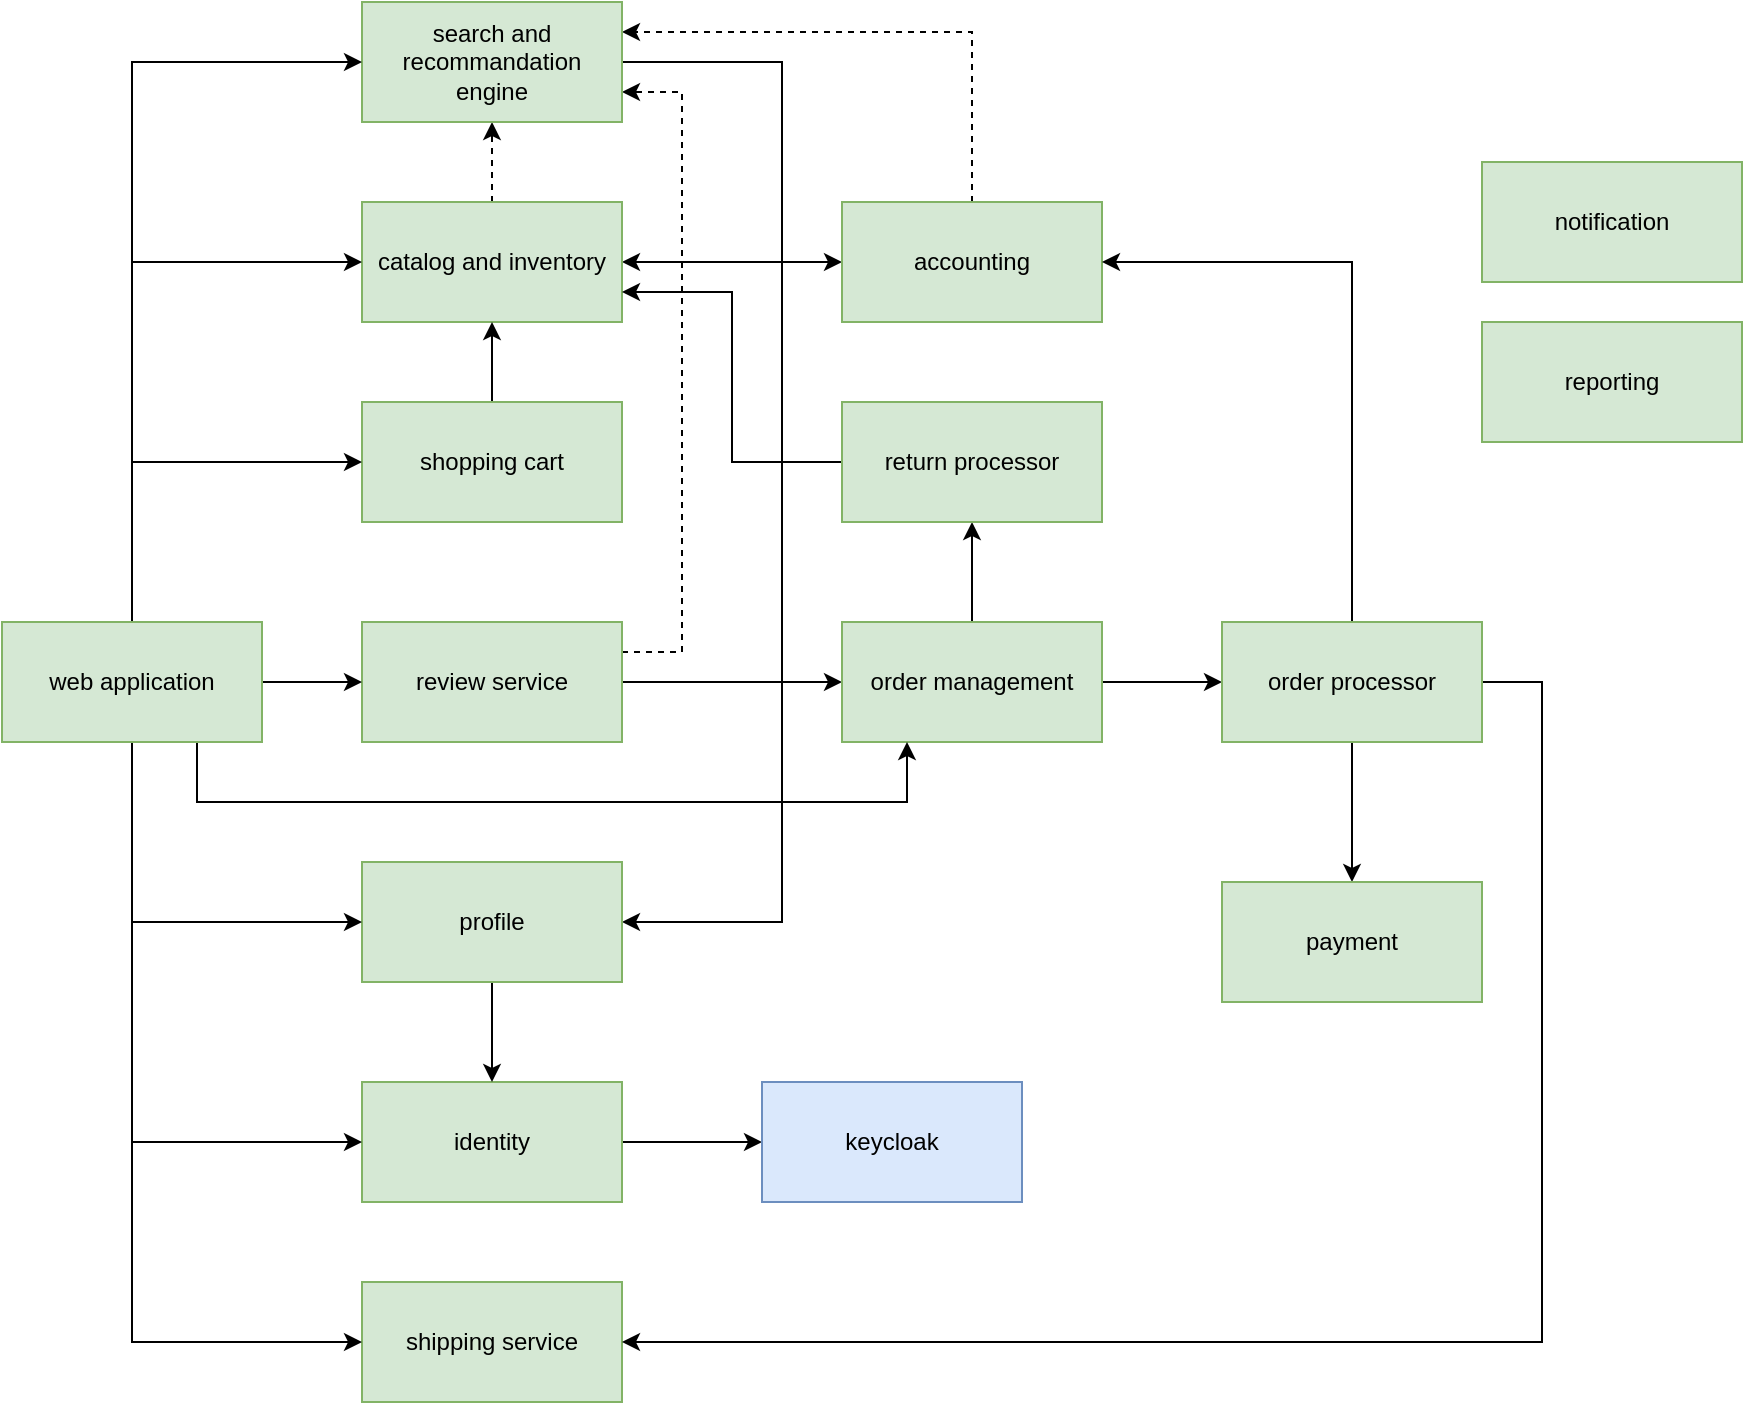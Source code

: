 <mxfile version="24.0.5" type="github">
  <diagram name="Page-1" id="FEUzagKps-RWrclbNPCi">
    <mxGraphModel dx="2261" dy="696" grid="1" gridSize="10" guides="1" tooltips="1" connect="1" arrows="1" fold="1" page="1" pageScale="1" pageWidth="827" pageHeight="1169" math="0" shadow="0">
      <root>
        <mxCell id="0" />
        <mxCell id="1" parent="0" />
        <mxCell id="fPG9CJyI1WqnSzjEBPLk-35" style="edgeStyle=orthogonalEdgeStyle;rounded=0;orthogonalLoop=1;jettySize=auto;html=1;exitX=1;exitY=0.5;exitDx=0;exitDy=0;entryX=0;entryY=0.5;entryDx=0;entryDy=0;startArrow=classic;startFill=1;" edge="1" parent="1" source="fPG9CJyI1WqnSzjEBPLk-1" target="fPG9CJyI1WqnSzjEBPLk-3">
          <mxGeometry relative="1" as="geometry" />
        </mxCell>
        <mxCell id="fPG9CJyI1WqnSzjEBPLk-44" style="edgeStyle=orthogonalEdgeStyle;rounded=0;orthogonalLoop=1;jettySize=auto;html=1;entryX=0.5;entryY=1;entryDx=0;entryDy=0;dashed=1;" edge="1" parent="1" source="fPG9CJyI1WqnSzjEBPLk-1" target="fPG9CJyI1WqnSzjEBPLk-8">
          <mxGeometry relative="1" as="geometry" />
        </mxCell>
        <mxCell id="fPG9CJyI1WqnSzjEBPLk-1" value="catalog and inventory" style="rounded=0;whiteSpace=wrap;html=1;fillColor=#d5e8d4;strokeColor=#82b366;" vertex="1" parent="1">
          <mxGeometry x="80" y="140" width="130" height="60" as="geometry" />
        </mxCell>
        <mxCell id="fPG9CJyI1WqnSzjEBPLk-47" style="edgeStyle=orthogonalEdgeStyle;rounded=0;orthogonalLoop=1;jettySize=auto;html=1;entryX=1;entryY=0.25;entryDx=0;entryDy=0;dashed=1;" edge="1" parent="1" source="fPG9CJyI1WqnSzjEBPLk-3" target="fPG9CJyI1WqnSzjEBPLk-8">
          <mxGeometry relative="1" as="geometry">
            <Array as="points">
              <mxPoint x="385" y="55" />
            </Array>
          </mxGeometry>
        </mxCell>
        <mxCell id="fPG9CJyI1WqnSzjEBPLk-3" value="accounting" style="rounded=0;whiteSpace=wrap;html=1;fillColor=#d5e8d4;strokeColor=#82b366;" vertex="1" parent="1">
          <mxGeometry x="320" y="140" width="130" height="60" as="geometry" />
        </mxCell>
        <mxCell id="fPG9CJyI1WqnSzjEBPLk-36" style="edgeStyle=orthogonalEdgeStyle;rounded=0;orthogonalLoop=1;jettySize=auto;html=1;exitX=1;exitY=0.5;exitDx=0;exitDy=0;entryX=0;entryY=0.5;entryDx=0;entryDy=0;" edge="1" parent="1" source="fPG9CJyI1WqnSzjEBPLk-5" target="fPG9CJyI1WqnSzjEBPLk-6">
          <mxGeometry relative="1" as="geometry" />
        </mxCell>
        <mxCell id="fPG9CJyI1WqnSzjEBPLk-48" style="edgeStyle=orthogonalEdgeStyle;rounded=0;orthogonalLoop=1;jettySize=auto;html=1;exitX=1;exitY=0.25;exitDx=0;exitDy=0;entryX=1;entryY=0.75;entryDx=0;entryDy=0;dashed=1;" edge="1" parent="1" source="fPG9CJyI1WqnSzjEBPLk-5" target="fPG9CJyI1WqnSzjEBPLk-8">
          <mxGeometry relative="1" as="geometry">
            <Array as="points">
              <mxPoint x="240" y="365" />
              <mxPoint x="240" y="85" />
            </Array>
          </mxGeometry>
        </mxCell>
        <mxCell id="fPG9CJyI1WqnSzjEBPLk-5" value="review service" style="rounded=0;whiteSpace=wrap;html=1;fillColor=#d5e8d4;strokeColor=#82b366;" vertex="1" parent="1">
          <mxGeometry x="80" y="350" width="130" height="60" as="geometry" />
        </mxCell>
        <mxCell id="fPG9CJyI1WqnSzjEBPLk-25" style="edgeStyle=orthogonalEdgeStyle;rounded=0;orthogonalLoop=1;jettySize=auto;html=1;exitX=1;exitY=0.5;exitDx=0;exitDy=0;entryX=0;entryY=0.5;entryDx=0;entryDy=0;startArrow=none;startFill=0;" edge="1" parent="1" source="fPG9CJyI1WqnSzjEBPLk-6" target="fPG9CJyI1WqnSzjEBPLk-23">
          <mxGeometry relative="1" as="geometry" />
        </mxCell>
        <mxCell id="fPG9CJyI1WqnSzjEBPLk-38" style="edgeStyle=orthogonalEdgeStyle;rounded=0;orthogonalLoop=1;jettySize=auto;html=1;" edge="1" parent="1" source="fPG9CJyI1WqnSzjEBPLk-6" target="fPG9CJyI1WqnSzjEBPLk-13">
          <mxGeometry relative="1" as="geometry" />
        </mxCell>
        <mxCell id="fPG9CJyI1WqnSzjEBPLk-6" value="order management" style="rounded=0;whiteSpace=wrap;html=1;fillColor=#d5e8d4;strokeColor=#82b366;" vertex="1" parent="1">
          <mxGeometry x="320" y="350" width="130" height="60" as="geometry" />
        </mxCell>
        <mxCell id="fPG9CJyI1WqnSzjEBPLk-7" value="reporting" style="rounded=0;whiteSpace=wrap;html=1;fillColor=#d5e8d4;strokeColor=#82b366;" vertex="1" parent="1">
          <mxGeometry x="640" y="200" width="130" height="60" as="geometry" />
        </mxCell>
        <mxCell id="fPG9CJyI1WqnSzjEBPLk-50" style="edgeStyle=orthogonalEdgeStyle;rounded=0;orthogonalLoop=1;jettySize=auto;html=1;exitX=1;exitY=0.5;exitDx=0;exitDy=0;entryX=1;entryY=0.5;entryDx=0;entryDy=0;" edge="1" parent="1" source="fPG9CJyI1WqnSzjEBPLk-8" target="fPG9CJyI1WqnSzjEBPLk-15">
          <mxGeometry relative="1" as="geometry">
            <Array as="points">
              <mxPoint x="290" y="70" />
              <mxPoint x="290" y="500" />
            </Array>
          </mxGeometry>
        </mxCell>
        <mxCell id="fPG9CJyI1WqnSzjEBPLk-8" value="search and recommandation engine" style="rounded=0;whiteSpace=wrap;html=1;fillColor=#d5e8d4;strokeColor=#82b366;" vertex="1" parent="1">
          <mxGeometry x="80" y="40" width="130" height="60" as="geometry" />
        </mxCell>
        <mxCell id="fPG9CJyI1WqnSzjEBPLk-9" value="shipping service" style="rounded=0;whiteSpace=wrap;html=1;fillColor=#d5e8d4;strokeColor=#82b366;" vertex="1" parent="1">
          <mxGeometry x="80" y="680" width="130" height="60" as="geometry" />
        </mxCell>
        <mxCell id="fPG9CJyI1WqnSzjEBPLk-34" style="edgeStyle=orthogonalEdgeStyle;rounded=0;orthogonalLoop=1;jettySize=auto;html=1;entryX=0.5;entryY=1;entryDx=0;entryDy=0;" edge="1" parent="1" source="fPG9CJyI1WqnSzjEBPLk-10" target="fPG9CJyI1WqnSzjEBPLk-1">
          <mxGeometry relative="1" as="geometry" />
        </mxCell>
        <mxCell id="fPG9CJyI1WqnSzjEBPLk-10" value="shopping cart" style="rounded=0;whiteSpace=wrap;html=1;fillColor=#d5e8d4;strokeColor=#82b366;" vertex="1" parent="1">
          <mxGeometry x="80" y="240" width="130" height="60" as="geometry" />
        </mxCell>
        <mxCell id="fPG9CJyI1WqnSzjEBPLk-51" style="edgeStyle=orthogonalEdgeStyle;rounded=0;orthogonalLoop=1;jettySize=auto;html=1;exitX=1;exitY=0.5;exitDx=0;exitDy=0;entryX=0;entryY=0.5;entryDx=0;entryDy=0;" edge="1" parent="1" source="fPG9CJyI1WqnSzjEBPLk-11" target="fPG9CJyI1WqnSzjEBPLk-12">
          <mxGeometry relative="1" as="geometry" />
        </mxCell>
        <mxCell id="fPG9CJyI1WqnSzjEBPLk-11" value="identity" style="rounded=0;whiteSpace=wrap;html=1;fillColor=#d5e8d4;strokeColor=#82b366;" vertex="1" parent="1">
          <mxGeometry x="80" y="580" width="130" height="60" as="geometry" />
        </mxCell>
        <mxCell id="fPG9CJyI1WqnSzjEBPLk-12" value="keycloak" style="rounded=0;whiteSpace=wrap;html=1;fillColor=#dae8fc;strokeColor=#6c8ebf;" vertex="1" parent="1">
          <mxGeometry x="280" y="580" width="130" height="60" as="geometry" />
        </mxCell>
        <mxCell id="fPG9CJyI1WqnSzjEBPLk-39" style="edgeStyle=orthogonalEdgeStyle;rounded=0;orthogonalLoop=1;jettySize=auto;html=1;exitX=0;exitY=0.5;exitDx=0;exitDy=0;entryX=1;entryY=0.75;entryDx=0;entryDy=0;" edge="1" parent="1" source="fPG9CJyI1WqnSzjEBPLk-13" target="fPG9CJyI1WqnSzjEBPLk-1">
          <mxGeometry relative="1" as="geometry" />
        </mxCell>
        <mxCell id="fPG9CJyI1WqnSzjEBPLk-13" value="return processor" style="rounded=0;whiteSpace=wrap;html=1;fillColor=#d5e8d4;strokeColor=#82b366;" vertex="1" parent="1">
          <mxGeometry x="320" y="240" width="130" height="60" as="geometry" />
        </mxCell>
        <mxCell id="fPG9CJyI1WqnSzjEBPLk-14" value="notification" style="whiteSpace=wrap;html=1;fillColor=#d5e8d4;strokeColor=#82b366;rounded=0;" vertex="1" parent="1">
          <mxGeometry x="640" y="120" width="130" height="60" as="geometry" />
        </mxCell>
        <mxCell id="fPG9CJyI1WqnSzjEBPLk-20" style="edgeStyle=orthogonalEdgeStyle;rounded=0;orthogonalLoop=1;jettySize=auto;html=1;entryX=0.5;entryY=0;entryDx=0;entryDy=0;" edge="1" parent="1" source="fPG9CJyI1WqnSzjEBPLk-15" target="fPG9CJyI1WqnSzjEBPLk-11">
          <mxGeometry relative="1" as="geometry" />
        </mxCell>
        <mxCell id="fPG9CJyI1WqnSzjEBPLk-15" value="profile" style="rounded=0;whiteSpace=wrap;html=1;fillColor=#d5e8d4;strokeColor=#82b366;" vertex="1" parent="1">
          <mxGeometry x="80" y="470" width="130" height="60" as="geometry" />
        </mxCell>
        <mxCell id="fPG9CJyI1WqnSzjEBPLk-21" style="edgeStyle=orthogonalEdgeStyle;rounded=0;orthogonalLoop=1;jettySize=auto;html=1;exitX=0.5;exitY=1;exitDx=0;exitDy=0;entryX=0;entryY=0.5;entryDx=0;entryDy=0;startArrow=none;startFill=0;" edge="1" parent="1" source="fPG9CJyI1WqnSzjEBPLk-19" target="fPG9CJyI1WqnSzjEBPLk-15">
          <mxGeometry relative="1" as="geometry" />
        </mxCell>
        <mxCell id="fPG9CJyI1WqnSzjEBPLk-28" style="edgeStyle=orthogonalEdgeStyle;rounded=0;orthogonalLoop=1;jettySize=auto;html=1;entryX=0;entryY=0.5;entryDx=0;entryDy=0;" edge="1" parent="1" source="fPG9CJyI1WqnSzjEBPLk-19" target="fPG9CJyI1WqnSzjEBPLk-11">
          <mxGeometry relative="1" as="geometry">
            <Array as="points">
              <mxPoint x="-35" y="610" />
            </Array>
          </mxGeometry>
        </mxCell>
        <mxCell id="fPG9CJyI1WqnSzjEBPLk-31" style="edgeStyle=orthogonalEdgeStyle;rounded=0;orthogonalLoop=1;jettySize=auto;html=1;exitX=1;exitY=0.5;exitDx=0;exitDy=0;entryX=0;entryY=0.5;entryDx=0;entryDy=0;" edge="1" parent="1" source="fPG9CJyI1WqnSzjEBPLk-19" target="fPG9CJyI1WqnSzjEBPLk-5">
          <mxGeometry relative="1" as="geometry" />
        </mxCell>
        <mxCell id="fPG9CJyI1WqnSzjEBPLk-33" style="edgeStyle=orthogonalEdgeStyle;rounded=0;orthogonalLoop=1;jettySize=auto;html=1;entryX=0;entryY=0.5;entryDx=0;entryDy=0;" edge="1" parent="1" source="fPG9CJyI1WqnSzjEBPLk-19" target="fPG9CJyI1WqnSzjEBPLk-10">
          <mxGeometry relative="1" as="geometry">
            <Array as="points">
              <mxPoint x="-35" y="270" />
            </Array>
          </mxGeometry>
        </mxCell>
        <mxCell id="fPG9CJyI1WqnSzjEBPLk-37" style="edgeStyle=orthogonalEdgeStyle;rounded=0;orthogonalLoop=1;jettySize=auto;html=1;entryX=0;entryY=0.5;entryDx=0;entryDy=0;" edge="1" parent="1" source="fPG9CJyI1WqnSzjEBPLk-19" target="fPG9CJyI1WqnSzjEBPLk-1">
          <mxGeometry relative="1" as="geometry">
            <Array as="points">
              <mxPoint x="-35" y="170" />
            </Array>
          </mxGeometry>
        </mxCell>
        <mxCell id="fPG9CJyI1WqnSzjEBPLk-40" style="edgeStyle=orthogonalEdgeStyle;rounded=0;orthogonalLoop=1;jettySize=auto;html=1;exitX=0.75;exitY=1;exitDx=0;exitDy=0;entryX=0.25;entryY=1;entryDx=0;entryDy=0;" edge="1" parent="1" source="fPG9CJyI1WqnSzjEBPLk-19" target="fPG9CJyI1WqnSzjEBPLk-6">
          <mxGeometry relative="1" as="geometry">
            <Array as="points">
              <mxPoint x="-2" y="440" />
              <mxPoint x="353" y="440" />
            </Array>
          </mxGeometry>
        </mxCell>
        <mxCell id="fPG9CJyI1WqnSzjEBPLk-43" style="edgeStyle=orthogonalEdgeStyle;rounded=0;orthogonalLoop=1;jettySize=auto;html=1;entryX=0;entryY=0.5;entryDx=0;entryDy=0;" edge="1" parent="1" source="fPG9CJyI1WqnSzjEBPLk-19" target="fPG9CJyI1WqnSzjEBPLk-8">
          <mxGeometry relative="1" as="geometry">
            <Array as="points">
              <mxPoint x="-35" y="70" />
            </Array>
          </mxGeometry>
        </mxCell>
        <mxCell id="fPG9CJyI1WqnSzjEBPLk-53" style="edgeStyle=orthogonalEdgeStyle;rounded=0;orthogonalLoop=1;jettySize=auto;html=1;entryX=0;entryY=0.5;entryDx=0;entryDy=0;" edge="1" parent="1" source="fPG9CJyI1WqnSzjEBPLk-19" target="fPG9CJyI1WqnSzjEBPLk-9">
          <mxGeometry relative="1" as="geometry">
            <Array as="points">
              <mxPoint x="-35" y="710" />
            </Array>
          </mxGeometry>
        </mxCell>
        <mxCell id="fPG9CJyI1WqnSzjEBPLk-19" value="web application" style="rounded=0;whiteSpace=wrap;html=1;fillColor=#d5e8d4;strokeColor=#82b366;" vertex="1" parent="1">
          <mxGeometry x="-100" y="350" width="130" height="60" as="geometry" />
        </mxCell>
        <mxCell id="fPG9CJyI1WqnSzjEBPLk-27" style="edgeStyle=orthogonalEdgeStyle;rounded=0;orthogonalLoop=1;jettySize=auto;html=1;" edge="1" parent="1" source="fPG9CJyI1WqnSzjEBPLk-23" target="fPG9CJyI1WqnSzjEBPLk-24">
          <mxGeometry relative="1" as="geometry" />
        </mxCell>
        <mxCell id="fPG9CJyI1WqnSzjEBPLk-32" style="edgeStyle=orthogonalEdgeStyle;rounded=0;orthogonalLoop=1;jettySize=auto;html=1;exitX=1;exitY=0.5;exitDx=0;exitDy=0;entryX=1;entryY=0.5;entryDx=0;entryDy=0;" edge="1" parent="1" source="fPG9CJyI1WqnSzjEBPLk-23" target="fPG9CJyI1WqnSzjEBPLk-9">
          <mxGeometry relative="1" as="geometry">
            <Array as="points">
              <mxPoint x="670" y="380" />
              <mxPoint x="670" y="710" />
            </Array>
          </mxGeometry>
        </mxCell>
        <mxCell id="fPG9CJyI1WqnSzjEBPLk-42" style="edgeStyle=orthogonalEdgeStyle;rounded=0;orthogonalLoop=1;jettySize=auto;html=1;exitX=0.5;exitY=0;exitDx=0;exitDy=0;entryX=1;entryY=0.5;entryDx=0;entryDy=0;" edge="1" parent="1" source="fPG9CJyI1WqnSzjEBPLk-23" target="fPG9CJyI1WqnSzjEBPLk-3">
          <mxGeometry relative="1" as="geometry" />
        </mxCell>
        <mxCell id="fPG9CJyI1WqnSzjEBPLk-23" value="order processor" style="rounded=0;whiteSpace=wrap;html=1;fillColor=#d5e8d4;strokeColor=#82b366;" vertex="1" parent="1">
          <mxGeometry x="510" y="350" width="130" height="60" as="geometry" />
        </mxCell>
        <mxCell id="fPG9CJyI1WqnSzjEBPLk-24" value="payment" style="whiteSpace=wrap;html=1;fillColor=#d5e8d4;strokeColor=#82b366;rounded=0;" vertex="1" parent="1">
          <mxGeometry x="510" y="480" width="130" height="60" as="geometry" />
        </mxCell>
      </root>
    </mxGraphModel>
  </diagram>
</mxfile>
